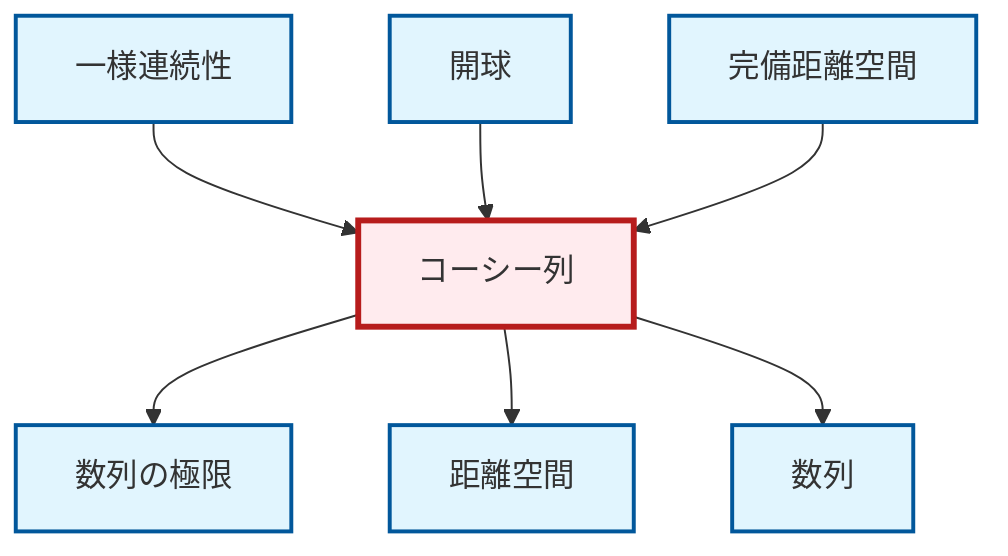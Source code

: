 graph TD
    classDef definition fill:#e1f5fe,stroke:#01579b,stroke-width:2px
    classDef theorem fill:#f3e5f5,stroke:#4a148c,stroke-width:2px
    classDef axiom fill:#fff3e0,stroke:#e65100,stroke-width:2px
    classDef example fill:#e8f5e9,stroke:#1b5e20,stroke-width:2px
    classDef current fill:#ffebee,stroke:#b71c1c,stroke-width:3px
    def-cauchy-sequence["コーシー列"]:::definition
    def-metric-space["距離空間"]:::definition
    def-open-ball["開球"]:::definition
    def-sequence["数列"]:::definition
    def-uniform-continuity["一様連続性"]:::definition
    def-complete-metric-space["完備距離空間"]:::definition
    def-limit["数列の極限"]:::definition
    def-cauchy-sequence --> def-limit
    def-cauchy-sequence --> def-metric-space
    def-uniform-continuity --> def-cauchy-sequence
    def-cauchy-sequence --> def-sequence
    def-open-ball --> def-cauchy-sequence
    def-complete-metric-space --> def-cauchy-sequence
    class def-cauchy-sequence current